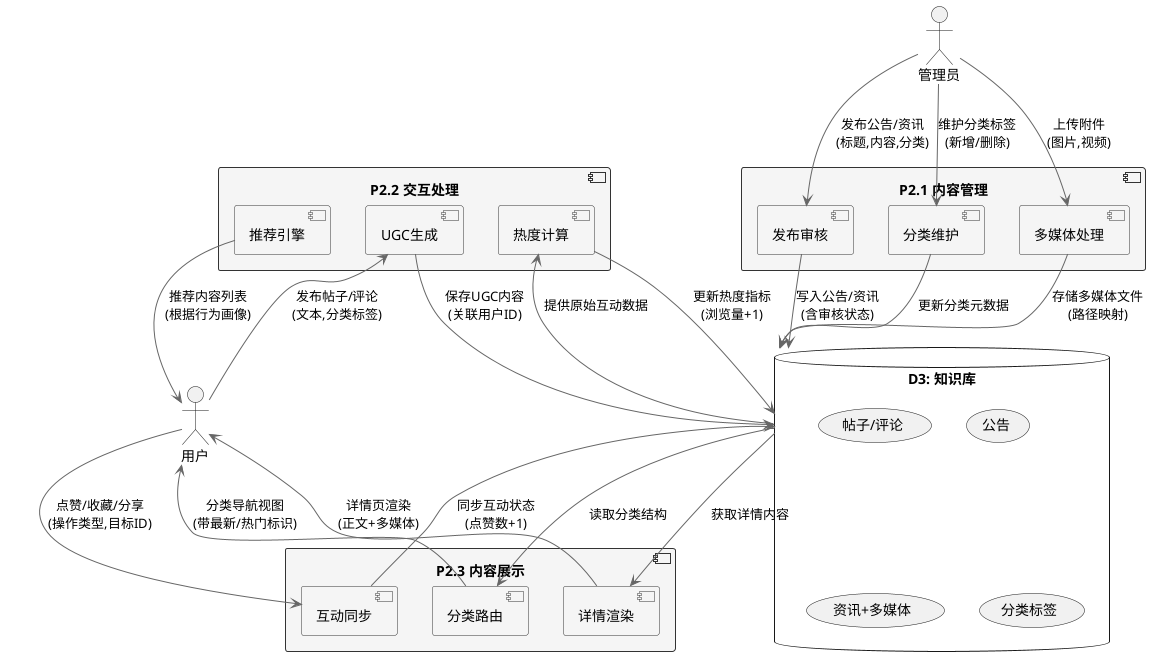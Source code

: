 @startuml
skinparam component {
  BackgroundColor #F5F5F5
  BorderColor #333333
  ArrowColor #666666
}

actor 管理员 as Admin
actor 用户 as User
database "D3: 知识库" as D3 {
  (帖子/评论)
  (公告)
  (资讯+多媒体)
  (分类标签)
}

component "P2.1 内容管理" as P21 {
  component "发布审核" as P211
  component "分类维护" as P212
  component "多媒体处理" as P213
}

component "P2.2 交互处理" as P22 {
  component "UGC生成" as P221
  component "热度计算" as P222
  component "推荐引擎" as P223
}

component "P2.3 内容展示" as P23 {
  component "分类路由" as P231
  component "详情渲染" as P232
  component "互动同步" as P233
}

Admin --> P211 : 发布公告/资讯\n(标题,内容,分类)
Admin --> P212 : 维护分类标签\n(新增/删除)
Admin --> P213 : 上传附件\n(图片,视频)

User --> P221 : 发布帖子/评论\n(文本,分类标签)
User --> P233 : 点赞/收藏/分享\n(操作类型,目标ID)

P211 --> D3 : 写入公告/资讯\n(含审核状态)
P212 --> D3 : 更新分类元数据
P213 --> D3 : 存储多媒体文件\n(路径映射)
P221 --> D3 : 保存UGC内容\n(关联用户ID)

D3 --> P231 : 读取分类结构
D3 --> P232 : 获取详情内容
D3 --> P222 : 提供原始互动数据

P222 --> D3 : 更新热度指标\n(浏览量+1)
P223 --> User : 推荐内容列表\n(根据行为画像)

P231 --> User : 分类导航视图\n(带最新/热门标识)
P232 --> User : 详情页渲染\n(正文+多媒体)
P233 --> D3 : 同步互动状态\n(点赞数+1)
@enduml
